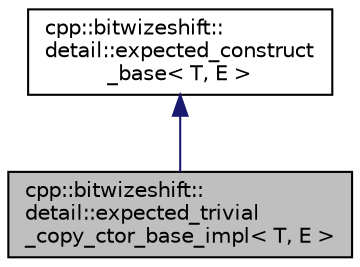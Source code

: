 digraph "cpp::bitwizeshift::detail::expected_trivial_copy_ctor_base_impl&lt; T, E &gt;"
{
  edge [fontname="Helvetica",fontsize="10",labelfontname="Helvetica",labelfontsize="10"];
  node [fontname="Helvetica",fontsize="10",shape=record];
  Node0 [label="cpp::bitwizeshift::\ldetail::expected_trivial\l_copy_ctor_base_impl\< T, E \>",height=0.2,width=0.4,color="black", fillcolor="grey75", style="filled", fontcolor="black"];
  Node1 -> Node0 [dir="back",color="midnightblue",fontsize="10",style="solid",fontname="Helvetica"];
  Node1 [label="cpp::bitwizeshift::\ldetail::expected_construct\l_base\< T, E \>",height=0.2,width=0.4,color="black", fillcolor="white", style="filled",URL="$d1/d78/structcpp_1_1bitwizeshift_1_1detail_1_1expected__construct__base.html",tooltip="Base class of assignment to enable construction and assignment. "];
}
